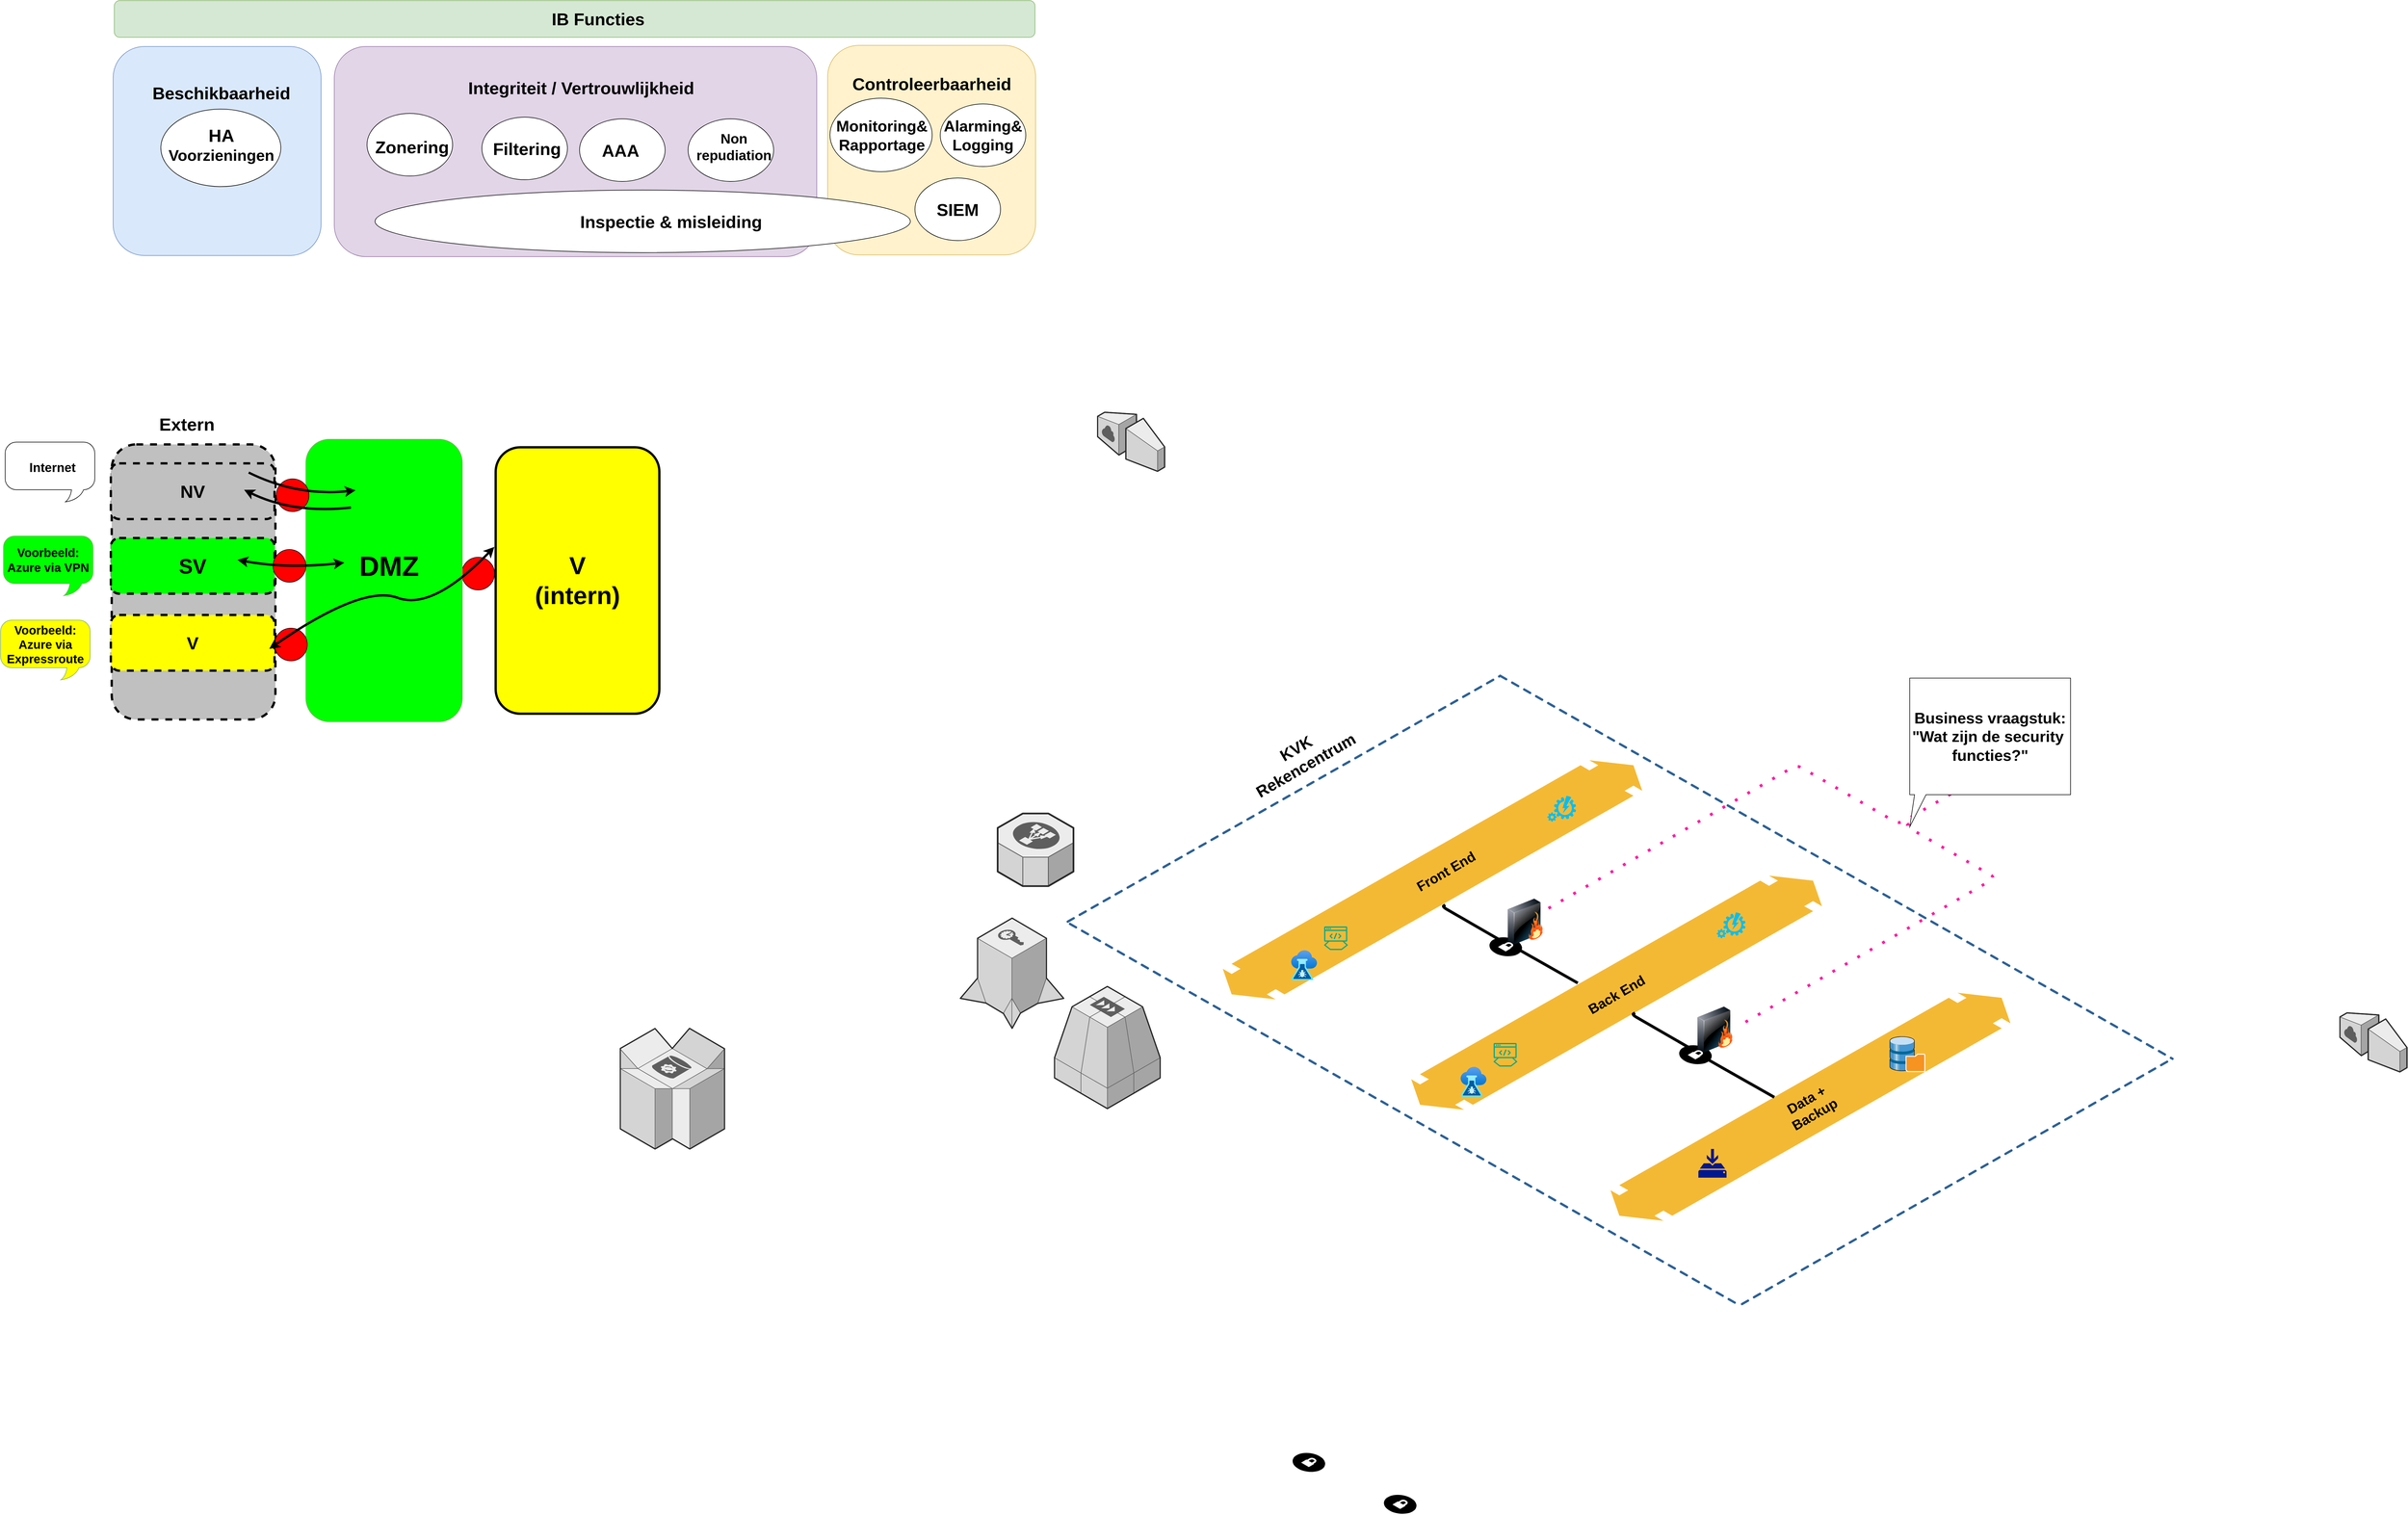 <mxfile version="22.0.8" type="github">
  <diagram name="Page-1" id="aaaa8250-4180-3840-79b5-4cada1eebb92">
    <mxGraphModel dx="3728" dy="1737" grid="0" gridSize="10" guides="1" tooltips="1" connect="1" arrows="1" fold="1" page="0" pageScale="1" pageWidth="850" pageHeight="1100" background="none" math="0" shadow="0">
      <root>
        <mxCell id="0" />
        <mxCell id="1" parent="0" />
        <mxCell id="_FymvahWyx7S4mhsMVnn-55" value="" style="ellipse;whiteSpace=wrap;html=1;aspect=fixed;fillColor=#FF0000;" vertex="1" parent="1">
          <mxGeometry x="-968" y="357.5" width="57" height="57" as="geometry" />
        </mxCell>
        <mxCell id="_FymvahWyx7S4mhsMVnn-47" value="" style="whiteSpace=wrap;html=1;shape=mxgraph.basic.roundRectCallout;dx=144;dy=21;size=19.5;boundedLbl=1;" vertex="1" parent="1">
          <mxGeometry x="-1763" y="157" width="156" height="104" as="geometry" />
        </mxCell>
        <mxCell id="d5ac148becb70bc-7" value="" style="verticalLabelPosition=bottom;html=1;verticalAlign=top;strokeWidth=1;dashed=0;shape=mxgraph.aws3d.flatDoubleEdge;fillColor=#A62495;aspect=fixed;rounded=1;shadow=0;comic=0;fontFamily=Verdana;fontSize=12;flipV=1;strokeColor=#9673a6;" parent="1" vertex="1">
          <mxGeometry x="1032" y="1116" width="696.38" height="397.08" as="geometry" />
        </mxCell>
        <mxCell id="1a8abee3a6cfdf20-38" value="" style="verticalLabelPosition=bottom;html=1;verticalAlign=top;strokeWidth=1;dashed=0;shape=mxgraph.aws3d.flatDoubleEdge;fillColor=#d5e8d4;aspect=fixed;rounded=1;shadow=0;comic=0;fontFamily=Verdana;fontSize=12;flipV=1;strokeColor=#82b366;" parent="1" vertex="1">
          <mxGeometry x="685" y="912" width="715.06" height="407.79" as="geometry" />
        </mxCell>
        <mxCell id="1a8abee3a6cfdf20-28" value="" style="verticalLabelPosition=bottom;html=1;verticalAlign=top;strokeWidth=1;dashed=0;shape=mxgraph.aws3d.flatDoubleEdge;fillColor=#A62495;aspect=fixed;rounded=1;shadow=0;comic=0;fontFamily=Verdana;fontSize=12;flipV=1;" parent="1" vertex="1">
          <mxGeometry x="357" y="711" width="730.29" height="416.49" as="geometry" />
        </mxCell>
        <mxCell id="1a8abee3a6cfdf20-3" value="" style="edgeStyle=isometricEdgeStyle;endArrow=none;html=1;labelBackgroundColor=none;strokeWidth=5;fontFamily=Verdana;fontSize=12" parent="1" source="1a8abee3a6cfdf20-1" edge="1">
          <mxGeometry width="50" height="100" relative="1" as="geometry">
            <mxPoint x="975" y="1099" as="sourcePoint" />
            <mxPoint x="744.37" y="963" as="targetPoint" />
            <Array as="points" />
          </mxGeometry>
        </mxCell>
        <mxCell id="1a8abee3a6cfdf20-4" value="" style="verticalLabelPosition=bottom;html=1;verticalAlign=top;strokeWidth=1;dashed=0;shape=mxgraph.aws3d.dynamoDb;fillColor=#ECECEC;strokeColor=#5E5E5E;aspect=fixed;rounded=1;shadow=0;comic=0;fontSize=12" parent="1" vertex="1">
          <mxGeometry x="-692" y="1178" width="181.5" height="210" as="geometry" />
        </mxCell>
        <mxCell id="1a8abee3a6cfdf20-5" value="" style="edgeStyle=isometricEdgeStyle;endArrow=none;html=1;labelBackgroundColor=none;strokeColor=#FF1F9E;strokeWidth=5;fontFamily=Verdana;fontSize=12;dashed=1;dashPattern=1 4;entryX=0;entryY=0;entryDx=104.37;entryDy=183;entryPerimeter=0;" parent="1" source="I04fydQBAytHWi5Aiypt-9" target="I04fydQBAytHWi5Aiypt-27" edge="1">
          <mxGeometry width="50" height="100" relative="1" as="geometry">
            <mxPoint x="1383" y="703.06" as="sourcePoint" />
            <mxPoint x="1649" y="764" as="targetPoint" />
            <Array as="points">
              <mxPoint x="1420" y="756" />
            </Array>
          </mxGeometry>
        </mxCell>
        <mxCell id="1a8abee3a6cfdf20-9" value="" style="verticalLabelPosition=bottom;html=1;verticalAlign=top;strokeWidth=1;dashed=0;shape=mxgraph.aws3d.internetGateway;fillColor=#ECECEC;strokeColor=#5E5E5E;aspect=fixed;rounded=1;shadow=0;comic=0;fontSize=12;flipH=1;flipV=0;" parent="1" vertex="1">
          <mxGeometry x="139" y="105" width="116.7" height="102.8" as="geometry" />
        </mxCell>
        <mxCell id="1a8abee3a6cfdf20-11" value="" style="verticalLabelPosition=bottom;html=1;verticalAlign=top;strokeWidth=1;dashed=0;shape=mxgraph.aws3d.internetGateway;fillColor=#ECECEC;strokeColor=#5E5E5E;aspect=fixed;rounded=1;shadow=0;comic=0;fontSize=12;flipH=1;flipV=0;" parent="1" vertex="1">
          <mxGeometry x="2302" y="1151" width="116.7" height="102.8" as="geometry" />
        </mxCell>
        <mxCell id="d5ac148becb70bc-8" value="" style="verticalLabelPosition=bottom;html=1;verticalAlign=top;strokeWidth=1;dashed=0;shape=mxgraph.aws3d.dashedArrowlessEdge;aspect=fixed;rounded=1;shadow=0;comic=0;fontFamily=Verdana;fontSize=12" parent="1" vertex="1">
          <mxGeometry x="840" y="564" width="1170.52" height="667" as="geometry" />
        </mxCell>
        <mxCell id="d5ac148becb70bc-9" value="" style="verticalLabelPosition=bottom;html=1;verticalAlign=top;strokeWidth=1;dashed=0;shape=mxgraph.aws3d.dashedArrowlessEdge;aspect=fixed;rounded=1;shadow=0;comic=0;fontFamily=Verdana;fontSize=12" parent="1" vertex="1">
          <mxGeometry x="91" y="996.11" width="1163.31" height="662.89" as="geometry" />
        </mxCell>
        <mxCell id="d5ac148becb70bc-10" value="" style="verticalLabelPosition=bottom;html=1;verticalAlign=top;strokeWidth=1;dashed=0;shape=mxgraph.aws3d.dashedArrowlessEdge;fillColor=#000000;aspect=fixed;rounded=1;shadow=0;comic=0;fontFamily=Verdana;fontSize=12;fontColor=#000000;flipV=1;" parent="1" vertex="1">
          <mxGeometry x="87" y="564" width="753" height="428.12" as="geometry" />
        </mxCell>
        <mxCell id="d5ac148becb70bc-12" value="" style="verticalLabelPosition=bottom;html=1;verticalAlign=top;strokeWidth=1;dashed=0;shape=mxgraph.aws3d.dashedArrowlessEdge;aspect=fixed;rounded=1;shadow=0;comic=0;fontFamily=Verdana;fontSize=12;flipV=1;" parent="1" vertex="1">
          <mxGeometry x="1261" y="1232" width="747.23" height="426.13" as="geometry" />
        </mxCell>
        <mxCell id="1a8abee3a6cfdf20-2" value="" style="verticalLabelPosition=bottom;html=1;verticalAlign=top;strokeWidth=1;dashed=0;shape=mxgraph.aws3d.secureConnection;fillColor=#000000;strokeColor=#ffffff;aspect=fixed;rounded=1;shadow=0;comic=0;fontSize=12" parent="1" vertex="1">
          <mxGeometry x="478.24" y="1917" width="57.0" height="34" as="geometry" />
        </mxCell>
        <mxCell id="d5ac148becb70bc-14" value="" style="edgeStyle=isometricEdgeStyle;endArrow=none;html=1;labelBackgroundColor=none;strokeWidth=5;fontFamily=Verdana;fontSize=12;dashed=1;dashPattern=1 4;strokeColor=#FF1F9E;" parent="1" edge="1">
          <mxGeometry width="50" height="100" relative="1" as="geometry">
            <mxPoint x="1267" y="1167.02" as="sourcePoint" />
            <mxPoint x="1555" y="820" as="targetPoint" />
            <Array as="points">
              <mxPoint x="1644" y="882" />
            </Array>
          </mxGeometry>
        </mxCell>
        <mxCell id="d5ac148becb70bc-16" value="" style="verticalLabelPosition=bottom;html=1;verticalAlign=top;strokeWidth=1;dashed=0;shape=mxgraph.aws3d.secureConnection;fillColor=#000000;strokeColor=#ffffff;aspect=fixed;rounded=1;shadow=0;comic=0;fontSize=12" parent="1" vertex="1">
          <mxGeometry x="637.24" y="1990" width="57.0" height="34" as="geometry" />
        </mxCell>
        <mxCell id="I04fydQBAytHWi5Aiypt-1" value="&lt;b&gt;&lt;font style=&quot;font-size: 24px;&quot;&gt;Data + Backup&lt;/font&gt;&lt;/b&gt;" style="text;strokeColor=none;align=center;fillColor=none;html=1;verticalAlign=middle;whiteSpace=wrap;rounded=0;rotation=-30;" parent="1" vertex="1">
          <mxGeometry x="1298.19" y="1299.54" width="164" height="30" as="geometry" />
        </mxCell>
        <mxCell id="I04fydQBAytHWi5Aiypt-2" value="&lt;b&gt;&lt;font style=&quot;font-size: 28px;&quot;&gt;KVK Rekencentrum&lt;/font&gt;&lt;/b&gt;" style="text;strokeColor=none;align=center;fillColor=none;html=1;verticalAlign=middle;whiteSpace=wrap;rounded=0;rotation=-30;" parent="1" vertex="1">
          <mxGeometry x="411" y="690" width="164" height="30" as="geometry" />
        </mxCell>
        <mxCell id="I04fydQBAytHWi5Aiypt-3" value="&lt;b&gt;&lt;font style=&quot;font-size: 24px;&quot;&gt;Back End&lt;/font&gt;&lt;/b&gt;" style="text;strokeColor=none;align=center;fillColor=none;html=1;verticalAlign=middle;whiteSpace=wrap;rounded=0;rotation=-30;" parent="1" vertex="1">
          <mxGeometry x="960.53" y="1105" width="164" height="30" as="geometry" />
        </mxCell>
        <mxCell id="I04fydQBAytHWi5Aiypt-4" value="" style="verticalLabelPosition=bottom;html=1;verticalAlign=top;strokeWidth=1;align=center;outlineConnect=0;dashed=0;outlineConnect=0;shape=mxgraph.aws3d.securityTokenService;fillColor=#ECECEC;strokeColor=#5E5E5E;aspect=fixed;" parent="1" vertex="1">
          <mxGeometry x="-100" y="986" width="180" height="192" as="geometry" />
        </mxCell>
        <mxCell id="I04fydQBAytHWi5Aiypt-5" value="" style="verticalLabelPosition=bottom;html=1;verticalAlign=top;strokeWidth=1;align=center;outlineConnect=0;dashed=0;outlineConnect=0;shape=mxgraph.aws3d.elasticLoadBalancing;fillColor=#ECECEC;strokeColor=#5E5E5E;aspect=fixed;" parent="1" vertex="1">
          <mxGeometry x="-35" y="803.75" width="132" height="126.5" as="geometry" />
        </mxCell>
        <mxCell id="I04fydQBAytHWi5Aiypt-6" value="" style="edgeStyle=isometricEdgeStyle;endArrow=none;html=1;labelBackgroundColor=none;strokeWidth=5;fontFamily=Verdana;fontSize=12" parent="1" target="1a8abee3a6cfdf20-1" edge="1">
          <mxGeometry width="50" height="100" relative="1" as="geometry">
            <mxPoint x="975" y="1099" as="sourcePoint" />
            <mxPoint x="744.37" y="963" as="targetPoint" />
            <Array as="points">
              <mxPoint x="876.19" y="1043" />
            </Array>
          </mxGeometry>
        </mxCell>
        <mxCell id="1a8abee3a6cfdf20-1" value="" style="verticalLabelPosition=bottom;html=1;verticalAlign=top;strokeWidth=1;dashed=0;shape=mxgraph.aws3d.secureConnection;fillColor=#000000;strokeColor=#ffffff;aspect=fixed;rounded=1;shadow=0;comic=0;fontSize=12" parent="1" vertex="1">
          <mxGeometry x="821" y="1019" width="57.0" height="34" as="geometry" />
        </mxCell>
        <mxCell id="I04fydQBAytHWi5Aiypt-9" value="" style="image;html=1;image=img/lib/clip_art/networking/Firewall_128x128.png;rotation=0;" parent="1" vertex="1">
          <mxGeometry x="844" y="952" width="80" height="80" as="geometry" />
        </mxCell>
        <mxCell id="I04fydQBAytHWi5Aiypt-10" value="" style="edgeStyle=isometricEdgeStyle;endArrow=none;html=1;labelBackgroundColor=none;strokeWidth=5;fontFamily=Verdana;fontSize=12" parent="1" source="I04fydQBAytHWi5Aiypt-11" edge="1">
          <mxGeometry width="50" height="100" relative="1" as="geometry">
            <mxPoint x="1305.31" y="1287" as="sourcePoint" />
            <mxPoint x="1074.68" y="1151" as="targetPoint" />
            <Array as="points" />
          </mxGeometry>
        </mxCell>
        <mxCell id="I04fydQBAytHWi5Aiypt-11" value="" style="verticalLabelPosition=bottom;html=1;verticalAlign=top;strokeWidth=1;dashed=0;shape=mxgraph.aws3d.secureConnection;fillColor=#000000;strokeColor=#ffffff;aspect=fixed;rounded=1;shadow=0;comic=0;fontSize=12" parent="1" vertex="1">
          <mxGeometry x="1151.31" y="1207" width="57.0" height="34" as="geometry" />
        </mxCell>
        <mxCell id="I04fydQBAytHWi5Aiypt-12" value="" style="image;html=1;image=img/lib/clip_art/networking/Firewall_128x128.png;rotation=0;" parent="1" vertex="1">
          <mxGeometry x="1174.31" y="1140" width="80" height="80" as="geometry" />
        </mxCell>
        <mxCell id="I04fydQBAytHWi5Aiypt-13" value="" style="edgeStyle=isometricEdgeStyle;endArrow=none;html=1;labelBackgroundColor=none;strokeWidth=5;fontFamily=Verdana;fontSize=12" parent="1" edge="1">
          <mxGeometry width="50" height="100" relative="1" as="geometry">
            <mxPoint x="1317.19" y="1297.89" as="sourcePoint" />
            <mxPoint x="1206" y="1227" as="targetPoint" />
            <Array as="points">
              <mxPoint x="1218.38" y="1241.89" />
            </Array>
          </mxGeometry>
        </mxCell>
        <mxCell id="I04fydQBAytHWi5Aiypt-14" value="" style="shape=image;html=1;verticalAlign=top;verticalLabelPosition=bottom;labelBackgroundColor=#ffffff;imageAspect=0;aspect=fixed;image=https://cdn1.iconfinder.com/data/icons/unicons-line-vol-3/24/file-question-128.png" parent="1" vertex="1">
          <mxGeometry x="105" y="737" width="128" height="128" as="geometry" />
        </mxCell>
        <mxCell id="I04fydQBAytHWi5Aiypt-15" value="" style="image;aspect=fixed;html=1;points=[];align=center;fontSize=12;image=img/lib/azure2/devops/CloudTest.svg;" parent="1" vertex="1">
          <mxGeometry x="476" y="1042" width="44.96" height="52" as="geometry" />
        </mxCell>
        <mxCell id="I04fydQBAytHWi5Aiypt-16" value="" style="verticalLabelPosition=bottom;html=1;verticalAlign=top;align=center;strokeColor=none;fillColor=#00BEF2;shape=mxgraph.azure.automation;pointerEvents=1;" parent="1" vertex="1">
          <mxGeometry x="922" y="773" width="50" height="45" as="geometry" />
        </mxCell>
        <mxCell id="I04fydQBAytHWi5Aiypt-17" value="" style="shape=image;html=1;verticalAlign=top;verticalLabelPosition=bottom;labelBackgroundColor=#ffffff;imageAspect=0;aspect=fixed;image=https://cdn4.iconfinder.com/data/icons/essentials-74/24/040_-_Tick-128.png" parent="1" vertex="1">
          <mxGeometry x="587" y="971.55" width="40.89" height="40.89" as="geometry" />
        </mxCell>
        <mxCell id="I04fydQBAytHWi5Aiypt-18" value="" style="sketch=0;outlineConnect=0;fontColor=#232F3E;gradientColor=none;fillColor=#01A88D;strokeColor=none;dashed=0;verticalLabelPosition=bottom;verticalAlign=top;align=center;html=1;fontSize=12;fontStyle=0;aspect=fixed;shape=mxgraph.aws4.mainframe_modernization_developer;" parent="1" vertex="1">
          <mxGeometry x="533" y="1000" width="42" height="42" as="geometry" />
        </mxCell>
        <mxCell id="I04fydQBAytHWi5Aiypt-19" value="" style="sketch=0;aspect=fixed;pointerEvents=1;shadow=0;dashed=0;html=1;strokeColor=none;labelPosition=center;verticalLabelPosition=bottom;verticalAlign=top;align=center;fillColor=#00188D;shape=mxgraph.mscae.enterprise.backup_local" parent="1" vertex="1">
          <mxGeometry x="1185" y="1388" width="49" height="50" as="geometry" />
        </mxCell>
        <mxCell id="I04fydQBAytHWi5Aiypt-20" value="" style="shadow=0;dashed=0;html=1;labelPosition=center;verticalLabelPosition=bottom;verticalAlign=top;align=center;outlineConnect=0;shape=mxgraph.veeam.3d.backup_repository;" parent="1" vertex="1">
          <mxGeometry x="1518" y="1192" width="62" height="62" as="geometry" />
        </mxCell>
        <mxCell id="I04fydQBAytHWi5Aiypt-21" value="" style="image;aspect=fixed;html=1;points=[];align=center;fontSize=12;image=img/lib/azure2/devops/CloudTest.svg;" parent="1" vertex="1">
          <mxGeometry x="771" y="1245" width="44.96" height="52" as="geometry" />
        </mxCell>
        <mxCell id="I04fydQBAytHWi5Aiypt-22" value="" style="sketch=0;outlineConnect=0;fontColor=#232F3E;gradientColor=none;fillColor=#01A88D;strokeColor=none;dashed=0;verticalLabelPosition=bottom;verticalAlign=top;align=center;html=1;fontSize=12;fontStyle=0;aspect=fixed;shape=mxgraph.aws4.mainframe_modernization_developer;" parent="1" vertex="1">
          <mxGeometry x="828" y="1203" width="42" height="42" as="geometry" />
        </mxCell>
        <mxCell id="I04fydQBAytHWi5Aiypt-23" value="" style="shape=image;html=1;verticalAlign=top;verticalLabelPosition=bottom;labelBackgroundColor=#ffffff;imageAspect=0;aspect=fixed;image=https://cdn4.iconfinder.com/data/icons/essentials-74/24/040_-_Tick-128.png" parent="1" vertex="1">
          <mxGeometry x="882" y="1174.55" width="40.89" height="40.89" as="geometry" />
        </mxCell>
        <mxCell id="I04fydQBAytHWi5Aiypt-24" value="" style="verticalLabelPosition=bottom;html=1;verticalAlign=top;align=center;strokeColor=none;fillColor=#00BEF2;shape=mxgraph.azure.automation;pointerEvents=1;" parent="1" vertex="1">
          <mxGeometry x="1217" y="976" width="50" height="45" as="geometry" />
        </mxCell>
        <mxCell id="I04fydQBAytHWi5Aiypt-25" value="&lt;b&gt;&lt;font style=&quot;font-size: 24px;&quot;&gt;Front End&lt;/font&gt;&lt;/b&gt;" style="text;strokeColor=none;align=center;fillColor=none;html=1;verticalAlign=middle;whiteSpace=wrap;rounded=0;rotation=-30;" parent="1" vertex="1">
          <mxGeometry x="664" y="890" width="164" height="30" as="geometry" />
        </mxCell>
        <mxCell id="I04fydQBAytHWi5Aiypt-26" value="" style="verticalLabelPosition=bottom;html=1;verticalAlign=top;strokeWidth=1;align=center;outlineConnect=0;dashed=0;outlineConnect=0;shape=mxgraph.aws3d.sqs;fillColor=#ECECEC;strokeColor=#5E5E5E;aspect=fixed;" parent="1" vertex="1">
          <mxGeometry x="64" y="1105" width="184" height="212.75" as="geometry" />
        </mxCell>
        <mxCell id="I04fydQBAytHWi5Aiypt-27" value="&lt;font style=&quot;font-size: 27px;&quot;&gt;&lt;b style=&quot;font-size: 27px;&quot;&gt;Business vraagstuk:&lt;br style=&quot;font-size: 27px;&quot;&gt;&quot;Wat zijn de security&amp;nbsp; functies?&quot;&lt;/b&gt;&lt;br style=&quot;font-size: 27px;&quot;&gt;&lt;/font&gt;" style="shape=callout;whiteSpace=wrap;html=1;perimeter=calloutPerimeter;position2=0;fontSize=27;size=56;position=0.03;" parent="1" vertex="1">
          <mxGeometry x="1553" y="568" width="280" height="259" as="geometry" />
        </mxCell>
        <mxCell id="_FymvahWyx7S4mhsMVnn-1" value="" style="rounded=1;whiteSpace=wrap;html=1;fillColor=#d5e8d4;strokeColor=#82b366;" vertex="1" parent="1">
          <mxGeometry x="-1573" y="-612" width="1603" height="64" as="geometry" />
        </mxCell>
        <mxCell id="_FymvahWyx7S4mhsMVnn-2" value="" style="rounded=1;whiteSpace=wrap;html=1;fillColor=#dae8fc;strokeColor=#6c8ebf;" vertex="1" parent="1">
          <mxGeometry x="-1575" y="-532" width="362" height="364" as="geometry" />
        </mxCell>
        <mxCell id="_FymvahWyx7S4mhsMVnn-3" value="" style="rounded=1;whiteSpace=wrap;html=1;fillColor=#e1d5e7;strokeColor=#9673a6;" vertex="1" parent="1">
          <mxGeometry x="-1190" y="-532" width="840" height="366" as="geometry" />
        </mxCell>
        <mxCell id="_FymvahWyx7S4mhsMVnn-4" value="" style="rounded=1;whiteSpace=wrap;html=1;fillColor=#fff2cc;strokeColor=#d6b656;" vertex="1" parent="1">
          <mxGeometry x="-331" y="-534" width="362" height="365" as="geometry" />
        </mxCell>
        <mxCell id="_FymvahWyx7S4mhsMVnn-5" value="&lt;font style=&quot;font-size: 30px;&quot;&gt;&lt;b&gt;IB Functies&lt;/b&gt;&lt;br&gt;&lt;/font&gt;" style="text;strokeColor=none;align=center;fillColor=none;html=1;verticalAlign=middle;whiteSpace=wrap;rounded=0;" vertex="1" parent="1">
          <mxGeometry x="-826" y="-595" width="191" height="30" as="geometry" />
        </mxCell>
        <mxCell id="_FymvahWyx7S4mhsMVnn-6" value="&lt;font style=&quot;font-size: 30px;&quot;&gt;&lt;b&gt;Integriteit / Vertrouwlijkheid&lt;br&gt;&lt;/b&gt;&lt;/font&gt;" style="text;strokeColor=none;align=center;fillColor=none;html=1;verticalAlign=middle;whiteSpace=wrap;rounded=0;strokeWidth=33;" vertex="1" parent="1">
          <mxGeometry x="-976" y="-475" width="432" height="30" as="geometry" />
        </mxCell>
        <mxCell id="_FymvahWyx7S4mhsMVnn-7" value="&lt;font style=&quot;font-size: 30px;&quot;&gt;&lt;b&gt;Beschikbaarheid&lt;br&gt;&lt;/b&gt;&lt;/font&gt;" style="text;strokeColor=none;align=center;fillColor=none;html=1;verticalAlign=middle;whiteSpace=wrap;rounded=0;" vertex="1" parent="1">
          <mxGeometry x="-1482" y="-466" width="191" height="30" as="geometry" />
        </mxCell>
        <mxCell id="_FymvahWyx7S4mhsMVnn-8" value="&lt;font style=&quot;font-size: 30px;&quot;&gt;&lt;b&gt;Controleerbaarheid&lt;br&gt;&lt;/b&gt;&lt;/font&gt;" style="text;strokeColor=none;align=center;fillColor=none;html=1;verticalAlign=middle;whiteSpace=wrap;rounded=0;strokeWidth=33;" vertex="1" parent="1">
          <mxGeometry x="-299.5" y="-482" width="299" height="30" as="geometry" />
        </mxCell>
        <mxCell id="_FymvahWyx7S4mhsMVnn-10" value="" style="ellipse;whiteSpace=wrap;html=1;" vertex="1" parent="1">
          <mxGeometry x="-1492" y="-423" width="209" height="135" as="geometry" />
        </mxCell>
        <mxCell id="_FymvahWyx7S4mhsMVnn-11" value="" style="ellipse;whiteSpace=wrap;html=1;" vertex="1" parent="1">
          <mxGeometry x="-933" y="-409" width="149" height="109" as="geometry" />
        </mxCell>
        <mxCell id="_FymvahWyx7S4mhsMVnn-12" value="" style="ellipse;whiteSpace=wrap;html=1;" vertex="1" parent="1">
          <mxGeometry x="-763" y="-406" width="149" height="109" as="geometry" />
        </mxCell>
        <mxCell id="_FymvahWyx7S4mhsMVnn-13" value="" style="ellipse;whiteSpace=wrap;html=1;" vertex="1" parent="1">
          <mxGeometry x="-574" y="-406" width="149" height="109" as="geometry" />
        </mxCell>
        <mxCell id="_FymvahWyx7S4mhsMVnn-16" value="&lt;font style=&quot;font-size: 30px;&quot;&gt;&lt;b&gt;Filtering&lt;/b&gt;&lt;/font&gt;" style="text;strokeColor=none;align=center;fillColor=none;html=1;verticalAlign=middle;whiteSpace=wrap;rounded=0;" vertex="1" parent="1">
          <mxGeometry x="-950" y="-369.5" width="191" height="30" as="geometry" />
        </mxCell>
        <mxCell id="_FymvahWyx7S4mhsMVnn-17" value="&lt;font size=&quot;1&quot;&gt;&lt;b style=&quot;font-size: 30px;&quot;&gt;AAA&lt;/b&gt;&lt;/font&gt;" style="text;strokeColor=none;align=center;fillColor=none;html=1;verticalAlign=middle;whiteSpace=wrap;rounded=0;" vertex="1" parent="1">
          <mxGeometry x="-787" y="-366" width="191" height="30" as="geometry" />
        </mxCell>
        <mxCell id="_FymvahWyx7S4mhsMVnn-18" value="&lt;font size=&quot;1&quot;&gt;&lt;b style=&quot;font-size: 31px;&quot;&gt;HA&lt;/b&gt;&lt;/font&gt; &lt;font style=&quot;font-size: 27px;&quot;&gt;&lt;b&gt;Voorzieningen&lt;/b&gt;&lt;br&gt;&lt;/font&gt;" style="text;strokeColor=none;align=center;fillColor=none;html=1;verticalAlign=middle;whiteSpace=wrap;rounded=0;" vertex="1" parent="1">
          <mxGeometry x="-1482" y="-376" width="191" height="30" as="geometry" />
        </mxCell>
        <mxCell id="_FymvahWyx7S4mhsMVnn-19" value="" style="ellipse;whiteSpace=wrap;html=1;" vertex="1" parent="1">
          <mxGeometry x="-1133" y="-415.5" width="149" height="109" as="geometry" />
        </mxCell>
        <mxCell id="_FymvahWyx7S4mhsMVnn-14" value="&lt;font style=&quot;font-size: 30px;&quot;&gt;&lt;b&gt;Zonering&lt;br&gt;&lt;/b&gt;&lt;/font&gt;" style="text;strokeColor=none;align=center;fillColor=none;html=1;verticalAlign=middle;whiteSpace=wrap;rounded=0;" vertex="1" parent="1">
          <mxGeometry x="-1150" y="-372" width="191" height="30" as="geometry" />
        </mxCell>
        <mxCell id="_FymvahWyx7S4mhsMVnn-20" value="" style="ellipse;whiteSpace=wrap;html=1;" vertex="1" parent="1">
          <mxGeometry x="-1119" y="-282" width="932" height="109" as="geometry" />
        </mxCell>
        <mxCell id="_FymvahWyx7S4mhsMVnn-21" value="&lt;font style=&quot;font-size: 30px;&quot;&gt;&lt;b&gt;Inspectie &amp;amp; misleiding&lt;br&gt;&lt;/b&gt;&lt;/font&gt;" style="text;strokeColor=none;align=center;fillColor=none;html=1;verticalAlign=middle;whiteSpace=wrap;rounded=0;" vertex="1" parent="1">
          <mxGeometry x="-849" y="-242.5" width="491" height="30" as="geometry" />
        </mxCell>
        <mxCell id="_FymvahWyx7S4mhsMVnn-22" value="" style="ellipse;whiteSpace=wrap;html=1;" vertex="1" parent="1">
          <mxGeometry x="-327" y="-442" width="178" height="128" as="geometry" />
        </mxCell>
        <mxCell id="_FymvahWyx7S4mhsMVnn-23" value="" style="ellipse;whiteSpace=wrap;html=1;" vertex="1" parent="1">
          <mxGeometry x="-135" y="-432" width="149" height="109" as="geometry" />
        </mxCell>
        <mxCell id="_FymvahWyx7S4mhsMVnn-24" value="&lt;font style=&quot;font-size: 30px;&quot;&gt;&lt;b&gt;SIEM&lt;/b&gt;&lt;/font&gt;" style="ellipse;whiteSpace=wrap;html=1;" vertex="1" parent="1">
          <mxGeometry x="-179" y="-303" width="149" height="109" as="geometry" />
        </mxCell>
        <mxCell id="_FymvahWyx7S4mhsMVnn-25" value="&lt;div style=&quot;font-size: 27px;&quot;&gt;&lt;font style=&quot;font-size: 27px;&quot;&gt;&lt;b&gt;Monitoring&amp;amp;&lt;/b&gt;&lt;/font&gt;&lt;/div&gt;&lt;div style=&quot;font-size: 27px;&quot;&gt;&lt;font style=&quot;font-size: 27px;&quot;&gt;&lt;b&gt;Rapportage&lt;br&gt;&lt;/b&gt;&lt;/font&gt;&lt;/div&gt;" style="text;strokeColor=none;align=center;fillColor=none;html=1;verticalAlign=middle;whiteSpace=wrap;rounded=0;" vertex="1" parent="1">
          <mxGeometry x="-332" y="-392.5" width="191" height="30" as="geometry" />
        </mxCell>
        <mxCell id="_FymvahWyx7S4mhsMVnn-26" value="&lt;div&gt;&lt;font size=&quot;1&quot;&gt;&lt;b style=&quot;font-size: 27px;&quot;&gt;Alarming&amp;amp;&lt;/b&gt;&lt;/font&gt;&lt;/div&gt;&lt;div&gt;&lt;font size=&quot;1&quot;&gt;&lt;b style=&quot;font-size: 27px;&quot;&gt;Logging&lt;br&gt;&lt;/b&gt;&lt;/font&gt;&lt;/div&gt;" style="text;strokeColor=none;align=center;fillColor=none;html=1;verticalAlign=middle;whiteSpace=wrap;rounded=0;" vertex="1" parent="1">
          <mxGeometry x="-156" y="-392.5" width="191" height="30" as="geometry" />
        </mxCell>
        <mxCell id="_FymvahWyx7S4mhsMVnn-27" value="&lt;font style=&quot;font-size: 24px;&quot;&gt;&lt;b&gt;Non repudiation&lt;/b&gt;&lt;br&gt;&lt;/font&gt;" style="text;strokeColor=none;align=center;fillColor=none;html=1;verticalAlign=middle;whiteSpace=wrap;rounded=0;" vertex="1" parent="1">
          <mxGeometry x="-524" y="-372" width="60" height="30" as="geometry" />
        </mxCell>
        <mxCell id="_FymvahWyx7S4mhsMVnn-28" value="" style="rounded=1;whiteSpace=wrap;html=1;fillColor=#00FF00;strokeColor=#82b366;" vertex="1" parent="1">
          <mxGeometry x="-1239.5" y="152" width="272.5" height="492" as="geometry" />
        </mxCell>
        <mxCell id="_FymvahWyx7S4mhsMVnn-29" value="&lt;font size=&quot;1&quot;&gt;&lt;b style=&quot;font-size: 48px;&quot;&gt;DMZ&lt;/b&gt;&lt;/font&gt;" style="text;strokeColor=none;align=center;fillColor=none;html=1;verticalAlign=middle;whiteSpace=wrap;rounded=0;" vertex="1" parent="1">
          <mxGeometry x="-1190" y="357.5" width="191" height="30" as="geometry" />
        </mxCell>
        <mxCell id="_FymvahWyx7S4mhsMVnn-30" value="" style="rounded=1;whiteSpace=wrap;html=1;fillColor=#c0c0c0;strokeColor=#000000;dashed=1;strokeWidth=4;" vertex="1" parent="1">
          <mxGeometry x="-1577.5" y="161" width="285" height="479" as="geometry" />
        </mxCell>
        <mxCell id="_FymvahWyx7S4mhsMVnn-31" value="&lt;b&gt;&lt;font style=&quot;font-size: 31px;&quot;&gt;NV&lt;/font&gt;&lt;/b&gt;" style="rounded=1;whiteSpace=wrap;html=1;fillColor=#c0c0c0;strokeColor=#000000;dashed=1;strokeWidth=4;" vertex="1" parent="1">
          <mxGeometry x="-1579" y="194" width="285" height="97" as="geometry" />
        </mxCell>
        <mxCell id="_FymvahWyx7S4mhsMVnn-32" value="&lt;font style=&quot;font-size: 36px;&quot;&gt;&lt;b&gt;SV&lt;/b&gt;&lt;/font&gt;" style="rounded=1;whiteSpace=wrap;html=1;fillColor=#00FF00;strokeColor=#000000;dashed=1;strokeWidth=4;" vertex="1" parent="1">
          <mxGeometry x="-1579" y="324" width="285" height="97" as="geometry" />
        </mxCell>
        <mxCell id="_FymvahWyx7S4mhsMVnn-33" value="&lt;font size=&quot;1&quot;&gt;&lt;b&gt;&lt;font style=&quot;font-size: 31px;&quot;&gt;V&lt;/font&gt;&lt;/b&gt;&lt;/font&gt;" style="rounded=1;whiteSpace=wrap;html=1;fillColor=#FFFF00;strokeColor=#000000;dashed=1;strokeWidth=4;" vertex="1" parent="1">
          <mxGeometry x="-1579" y="458" width="285" height="97" as="geometry" />
        </mxCell>
        <mxCell id="_FymvahWyx7S4mhsMVnn-35" value="&lt;font size=&quot;1&quot;&gt;&lt;b style=&quot;font-size: 31px;&quot;&gt;Extern&lt;/b&gt;&lt;/font&gt;" style="text;strokeColor=none;align=center;fillColor=none;html=1;verticalAlign=middle;whiteSpace=wrap;rounded=0;" vertex="1" parent="1">
          <mxGeometry x="-1542.5" y="111" width="191" height="30" as="geometry" />
        </mxCell>
        <mxCell id="_FymvahWyx7S4mhsMVnn-36" value="" style="ellipse;whiteSpace=wrap;html=1;aspect=fixed;fillColor=#FF0000;" vertex="1" parent="1">
          <mxGeometry x="-1291" y="221" width="57" height="57" as="geometry" />
        </mxCell>
        <mxCell id="_FymvahWyx7S4mhsMVnn-37" value="" style="ellipse;whiteSpace=wrap;html=1;aspect=fixed;fillColor=#FF0000;" vertex="1" parent="1">
          <mxGeometry x="-1296.5" y="344" width="57" height="57" as="geometry" />
        </mxCell>
        <mxCell id="_FymvahWyx7S4mhsMVnn-38" value="" style="ellipse;whiteSpace=wrap;html=1;aspect=fixed;fillColor=#FF0000;" vertex="1" parent="1">
          <mxGeometry x="-1294" y="481" width="57" height="57" as="geometry" />
        </mxCell>
        <mxCell id="_FymvahWyx7S4mhsMVnn-40" value="&lt;div&gt;&lt;font size=&quot;1&quot;&gt;&lt;b&gt;&lt;font style=&quot;font-size: 43px;&quot;&gt;V&lt;/font&gt;&lt;/b&gt;&lt;/font&gt;&lt;/div&gt;&lt;div&gt;&lt;font size=&quot;1&quot;&gt;&lt;b&gt;&lt;font style=&quot;font-size: 43px;&quot;&gt;(intern)&lt;br&gt;&lt;/font&gt;&lt;/b&gt;&lt;/font&gt;&lt;/div&gt;" style="rounded=1;whiteSpace=wrap;html=1;fillColor=#FFFF00;strokeColor=#000000;strokeWidth=4;" vertex="1" parent="1">
          <mxGeometry x="-909" y="166" width="285" height="464" as="geometry" />
        </mxCell>
        <mxCell id="_FymvahWyx7S4mhsMVnn-50" value="" style="group" vertex="1" connectable="0" parent="1">
          <mxGeometry x="-1771" y="157" width="181" height="104" as="geometry" />
        </mxCell>
        <mxCell id="_FymvahWyx7S4mhsMVnn-44" value="&lt;div style=&quot;font-size: 22px;&quot;&gt;&lt;b&gt;&lt;font style=&quot;font-size: 22px;&quot;&gt;Internet&lt;/font&gt;&lt;/b&gt;&lt;/div&gt;" style="text;strokeColor=none;align=center;fillColor=none;html=1;verticalAlign=middle;whiteSpace=wrap;rounded=0;" vertex="1" parent="_FymvahWyx7S4mhsMVnn-50">
          <mxGeometry y="30" width="181" height="30" as="geometry" />
        </mxCell>
        <mxCell id="_FymvahWyx7S4mhsMVnn-51" value="&lt;div style=&quot;font-size: 21px;&quot;&gt;&lt;b&gt;&lt;font style=&quot;font-size: 21px;&quot;&gt;Voorbeeld:&lt;/font&gt;&lt;/b&gt;&lt;/div&gt;&lt;div style=&quot;font-size: 21px;&quot;&gt;&lt;b&gt;&lt;font style=&quot;font-size: 21px;&quot;&gt;Azure via VPN&lt;font style=&quot;font-size: 21px;&quot;&gt;&lt;br&gt;&lt;/font&gt;&lt;/font&gt;&lt;/b&gt;&lt;/div&gt;" style="whiteSpace=wrap;html=1;shape=mxgraph.basic.roundRectCallout;dx=144;dy=21;size=19.5;boundedLbl=1;fillColor=#00FF00;strokeColor=#82b366;" vertex="1" parent="1">
          <mxGeometry x="-1766" y="320.5" width="156" height="104" as="geometry" />
        </mxCell>
        <mxCell id="_FymvahWyx7S4mhsMVnn-52" value="&lt;div style=&quot;font-size: 21px;&quot;&gt;&lt;b&gt;&lt;font style=&quot;font-size: 21px;&quot;&gt;Voorbeeld:&lt;/font&gt;&lt;/b&gt;&lt;/div&gt;&lt;div style=&quot;font-size: 21px;&quot;&gt;&lt;b&gt;&lt;font style=&quot;font-size: 21px;&quot;&gt;Azure via Expressroute&lt;br&gt;&lt;/font&gt;&lt;/b&gt;&lt;/div&gt;" style="whiteSpace=wrap;html=1;shape=mxgraph.basic.roundRectCallout;dx=144;dy=21;size=19.5;boundedLbl=1;fillColor=#FFFF00;strokeColor=#82b366;" vertex="1" parent="1">
          <mxGeometry x="-1771" y="467" width="156" height="104" as="geometry" />
        </mxCell>
        <mxCell id="_FymvahWyx7S4mhsMVnn-54" value="" style="curved=1;endArrow=classic;html=1;rounded=0;exitX=0.968;exitY=0.608;exitDx=0;exitDy=0;exitPerimeter=0;entryX=-0.008;entryY=0.374;entryDx=0;entryDy=0;entryPerimeter=0;strokeWidth=4;endFill=1;startArrow=classic;startFill=1;" edge="1" parent="1" source="_FymvahWyx7S4mhsMVnn-33" target="_FymvahWyx7S4mhsMVnn-40">
          <mxGeometry width="50" height="50" relative="1" as="geometry">
            <mxPoint x="-858" y="185" as="sourcePoint" />
            <mxPoint x="-827" y="125" as="targetPoint" />
            <Array as="points">
              <mxPoint x="-1141" y="405" />
              <mxPoint x="-1019" y="451" />
            </Array>
          </mxGeometry>
        </mxCell>
        <mxCell id="_FymvahWyx7S4mhsMVnn-58" value="" style="curved=1;endArrow=classic;html=1;rounded=0;strokeWidth=4;endFill=1;startArrow=classic;startFill=1;" edge="1" parent="1">
          <mxGeometry width="50" height="50" relative="1" as="geometry">
            <mxPoint x="-1358.5" y="362" as="sourcePoint" />
            <mxPoint x="-1172.5" y="367" as="targetPoint" />
            <Array as="points">
              <mxPoint x="-1273.5" y="378" />
            </Array>
          </mxGeometry>
        </mxCell>
        <mxCell id="_FymvahWyx7S4mhsMVnn-59" value="" style="curved=1;endArrow=classic;html=1;rounded=0;strokeWidth=4;endFill=1;startArrow=none;startFill=0;" edge="1" parent="1">
          <mxGeometry width="50" height="50" relative="1" as="geometry">
            <mxPoint x="-1339" y="210" as="sourcePoint" />
            <mxPoint x="-1153" y="241" as="targetPoint" />
            <Array as="points">
              <mxPoint x="-1254" y="252" />
            </Array>
          </mxGeometry>
        </mxCell>
        <mxCell id="_FymvahWyx7S4mhsMVnn-60" value="" style="curved=1;endArrow=none;html=1;rounded=0;strokeWidth=4;endFill=0;startArrow=classic;startFill=1;" edge="1" parent="1">
          <mxGeometry width="50" height="50" relative="1" as="geometry">
            <mxPoint x="-1347" y="240" as="sourcePoint" />
            <mxPoint x="-1161" y="271" as="targetPoint" />
            <Array as="points">
              <mxPoint x="-1262" y="282" />
            </Array>
          </mxGeometry>
        </mxCell>
      </root>
    </mxGraphModel>
  </diagram>
</mxfile>

